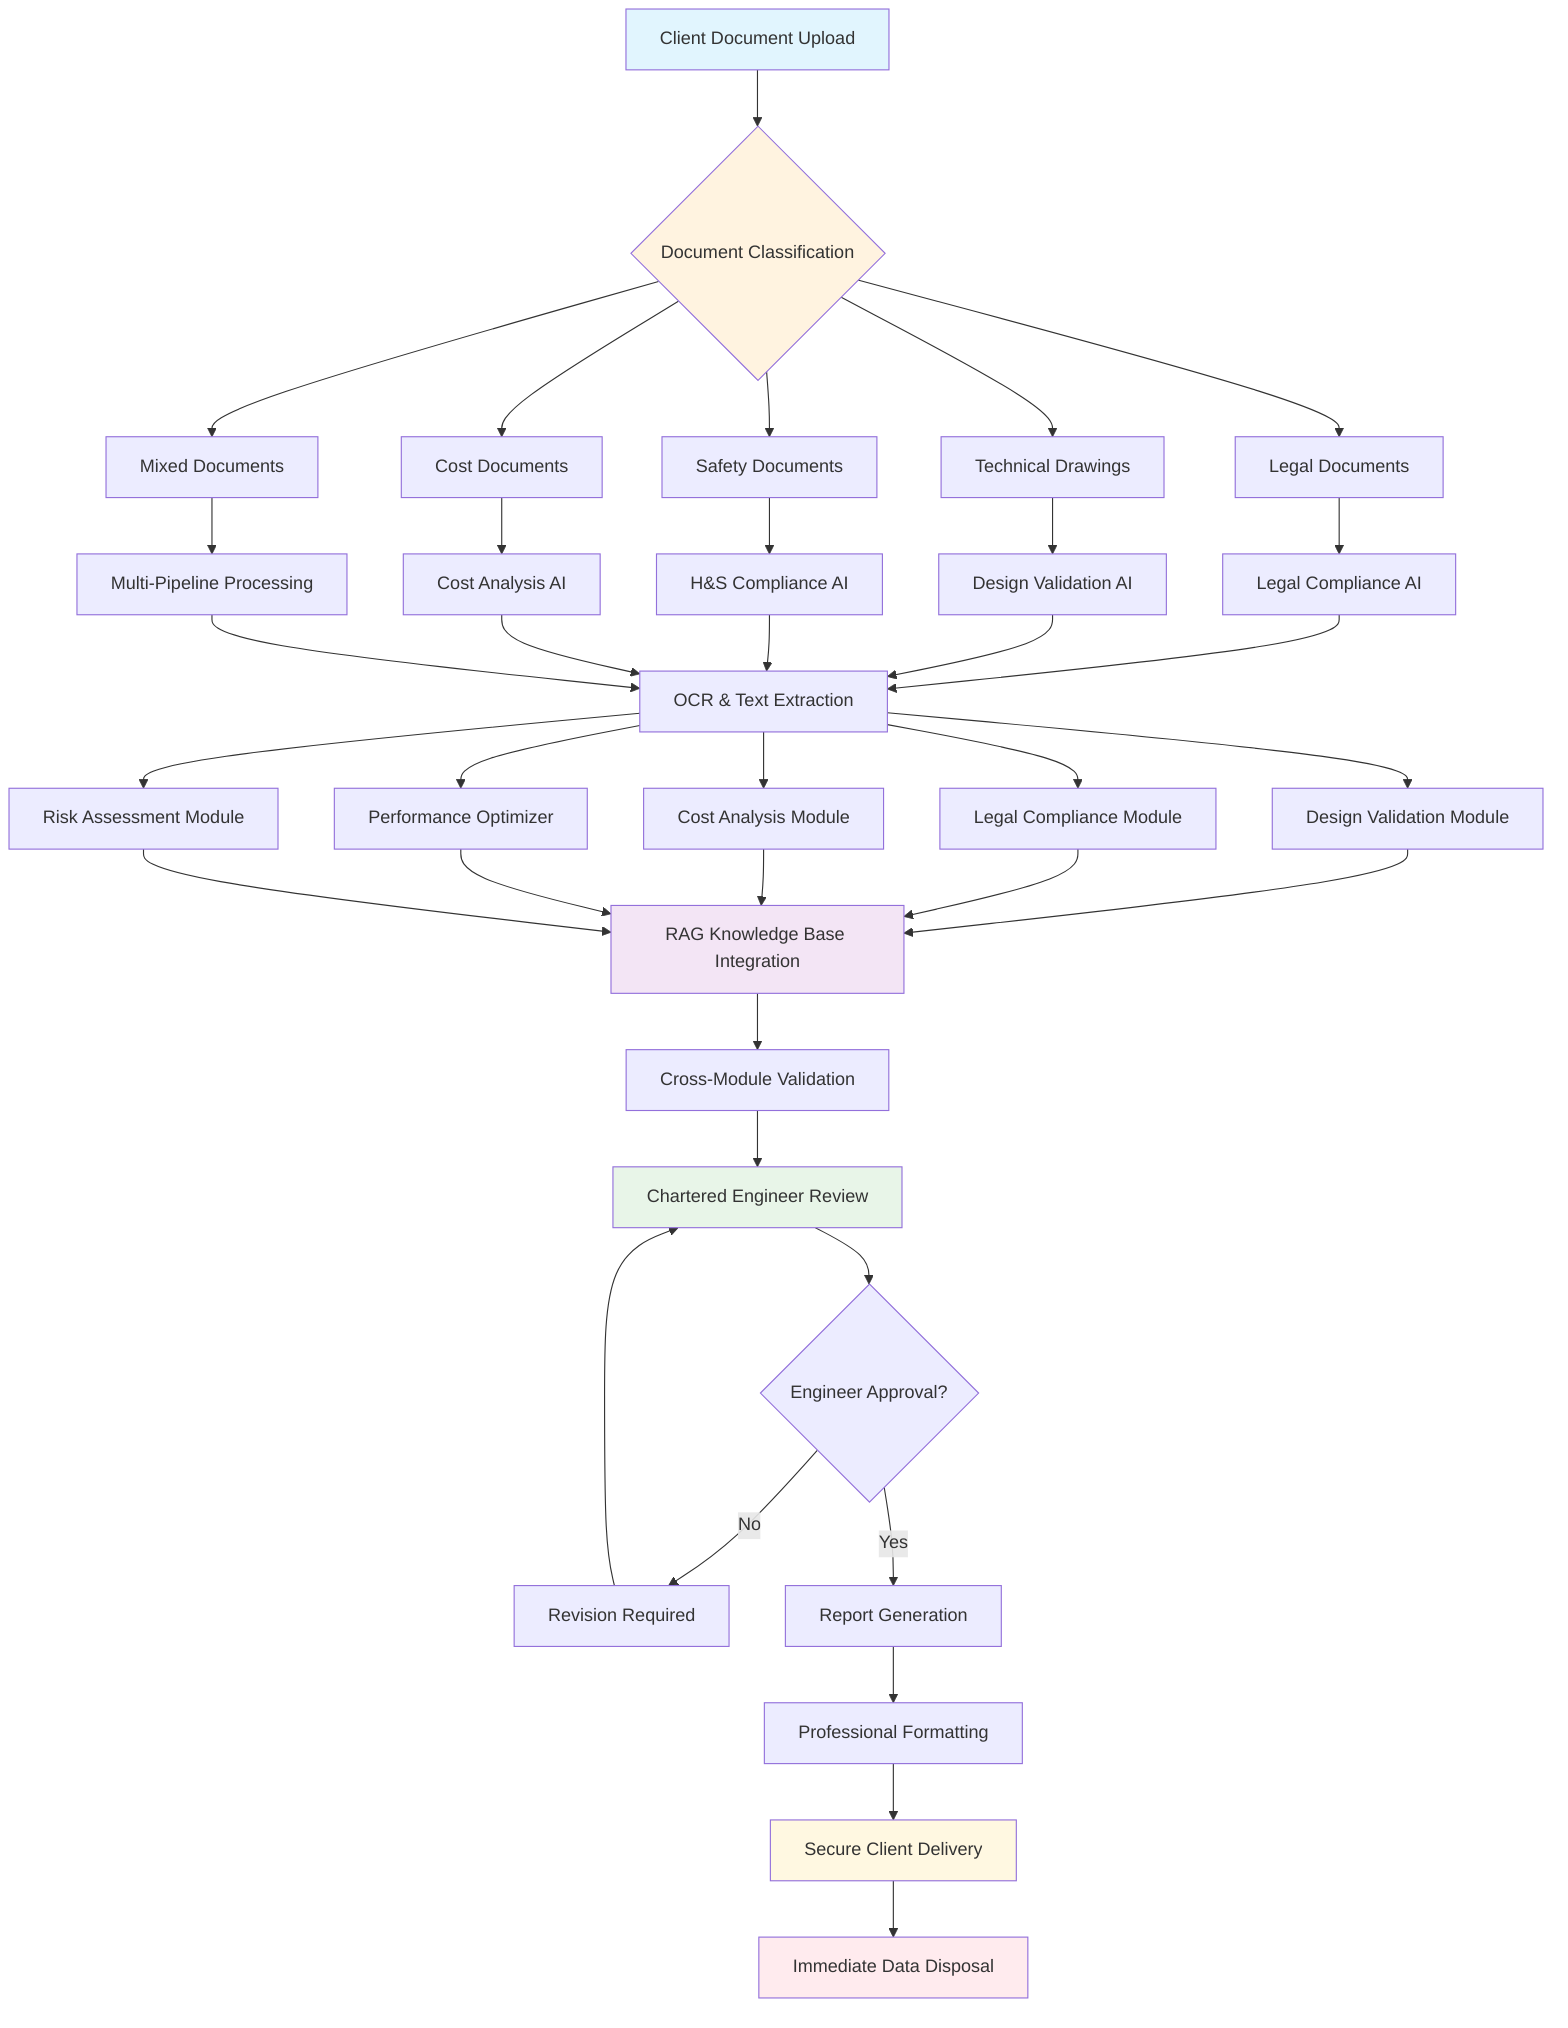 graph TD
    A[Client Document Upload] --> B{Document Classification}
    
    B --> C1[Legal Documents]
    B --> C2[Technical Drawings]
    B --> C3[Safety Documents]
    B --> C4[Cost Documents]
    B --> C5[Mixed Documents]
    
    C1 --> D1[Legal Compliance AI]
    C2 --> D2[Design Validation AI]
    C3 --> D3[H&S Compliance AI]
    C4 --> D4[Cost Analysis AI]
    C5 --> D5[Multi-Pipeline Processing]
    
    D1 --> E[OCR & Text Extraction]
    D2 --> E
    D3 --> E
    D4 --> E
    D5 --> E
    
    E --> F1[Design Validation Module]
    E --> F2[Legal Compliance Module]
    E --> F3[Cost Analysis Module]
    E --> F4[Performance Optimizer]
    E --> F5[Risk Assessment Module]
    
    F1 --> G[RAG Knowledge Base Integration]
    F2 --> G
    F3 --> G
    F4 --> G
    F5 --> G
    
    G --> H[Cross-Module Validation]
    H --> I[Chartered Engineer Review]
    
    I --> J{Engineer Approval?}
    J -->|No| K[Revision Required]
    K --> I
    J -->|Yes| L[Report Generation]
    
    L --> M[Professional Formatting]
    M --> N[Secure Client Delivery]
    N --> O[Immediate Data Disposal]
    
    style A fill:#e1f5fe
    style B fill:#fff3e0
    style G fill:#f3e5f5
    style I fill:#e8f5e8
    style N fill:#fff8e1
    style O fill:#ffebee